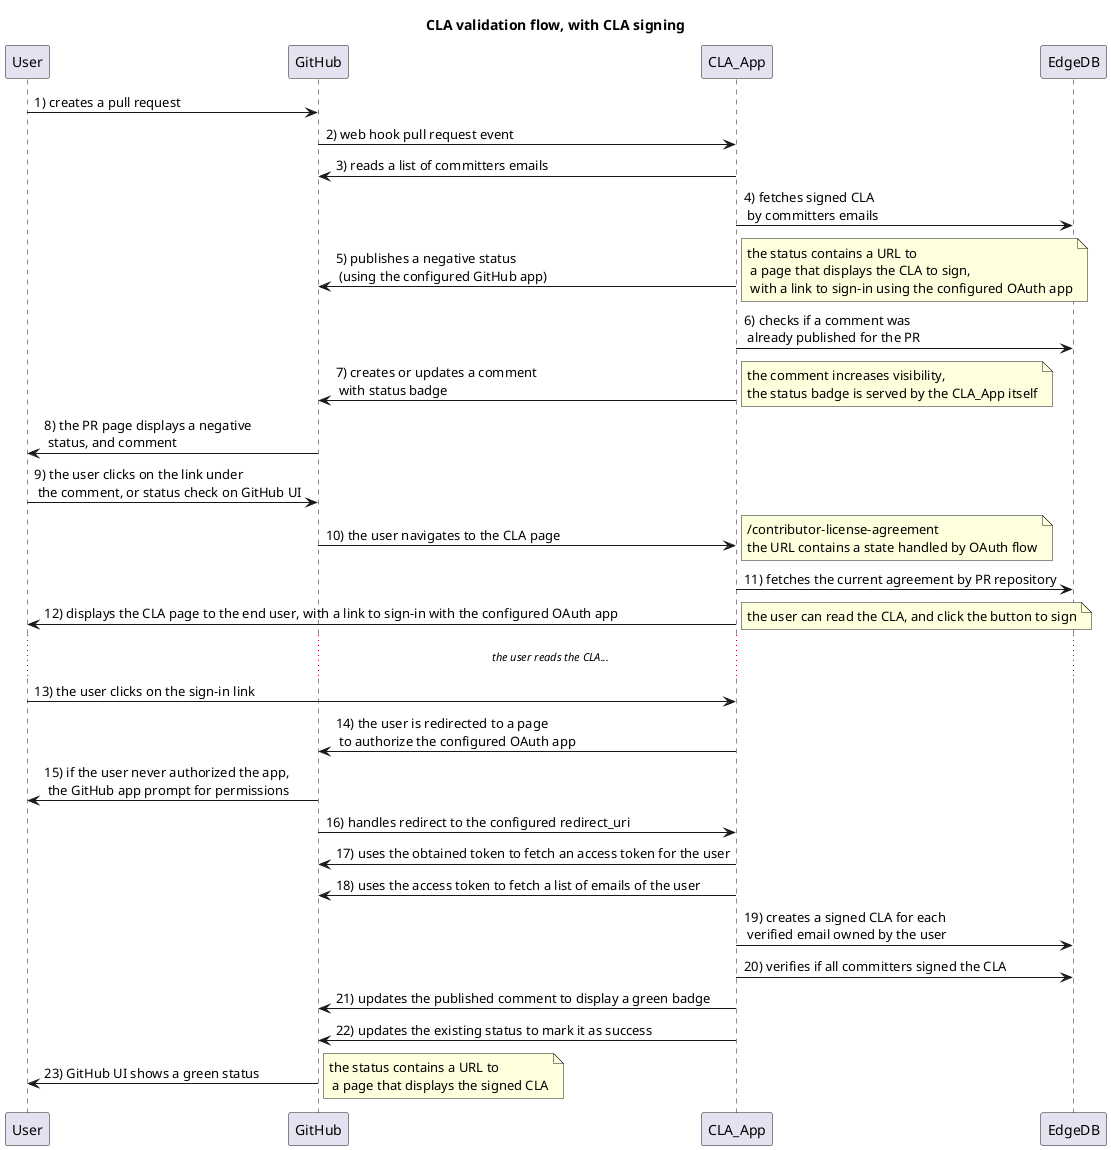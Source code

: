 @startuml
title CLA validation flow, with CLA signing

User -> GitHub: 1) creates a pull request
GitHub -> CLA_App: 2) web hook pull request event
CLA_App -> GitHub: 3) reads a list of committers emails
CLA_App -> EdgeDB: 4) fetches signed CLA\n by committers emails
CLA_App -> GitHub: 5) publishes a negative status\n (using the configured GitHub app)
note right: the status contains a URL to\n a page that displays the CLA to sign,\n with a link to sign-in using the configured OAuth app
CLA_App -> EdgeDB: 6) checks if a comment was\n already published for the PR
CLA_App -> GitHub: 7) creates or updates a comment\n with status badge
note right: the comment increases visibility,\nthe status badge is served by the CLA_App itself
GitHub -> User: 8) the PR page displays a negative\n status, and comment
User -> GitHub: 9) the user clicks on the link under\n the comment, or status check on GitHub UI
GitHub -> CLA_App: 10) the user navigates to the CLA page
note right: /contributor-license-agreement\nthe URL contains a state handled by OAuth flow
CLA_App -> EdgeDB: 11) fetches the current agreement by PR repository
CLA_App -> User: 12) displays the CLA page to the end user, with a link to sign-in with the configured OAuth app
note right: the user can read the CLA, and click the button to sign
... //the user reads the CLA...// ...
User -> CLA_App: 13) the user clicks on the sign-in link
CLA_App -> GitHub: 14) the user is redirected to a page\n to authorize the configured OAuth app
GitHub -> User: 15) if the user never authorized the app,\n the GitHub app prompt for permissions
GitHub -> CLA_App: 16) handles redirect to the configured redirect_uri
CLA_App -> GitHub: 17) uses the obtained token to fetch an access token for the user
CLA_App -> GitHub: 18) uses the access token to fetch a list of emails of the user
CLA_App -> EdgeDB: 19) creates a signed CLA for each\n verified email owned by the user
CLA_App -> EdgeDB: 20) verifies if all committers signed the CLA
CLA_App -> GitHub: 21) updates the published comment to display a green badge
CLA_App -> GitHub: 22) updates the existing status to mark it as success
GitHub -> User: 23) GitHub UI shows a green status
note right: the status contains a URL to\n a page that displays the signed CLA
@endumld
